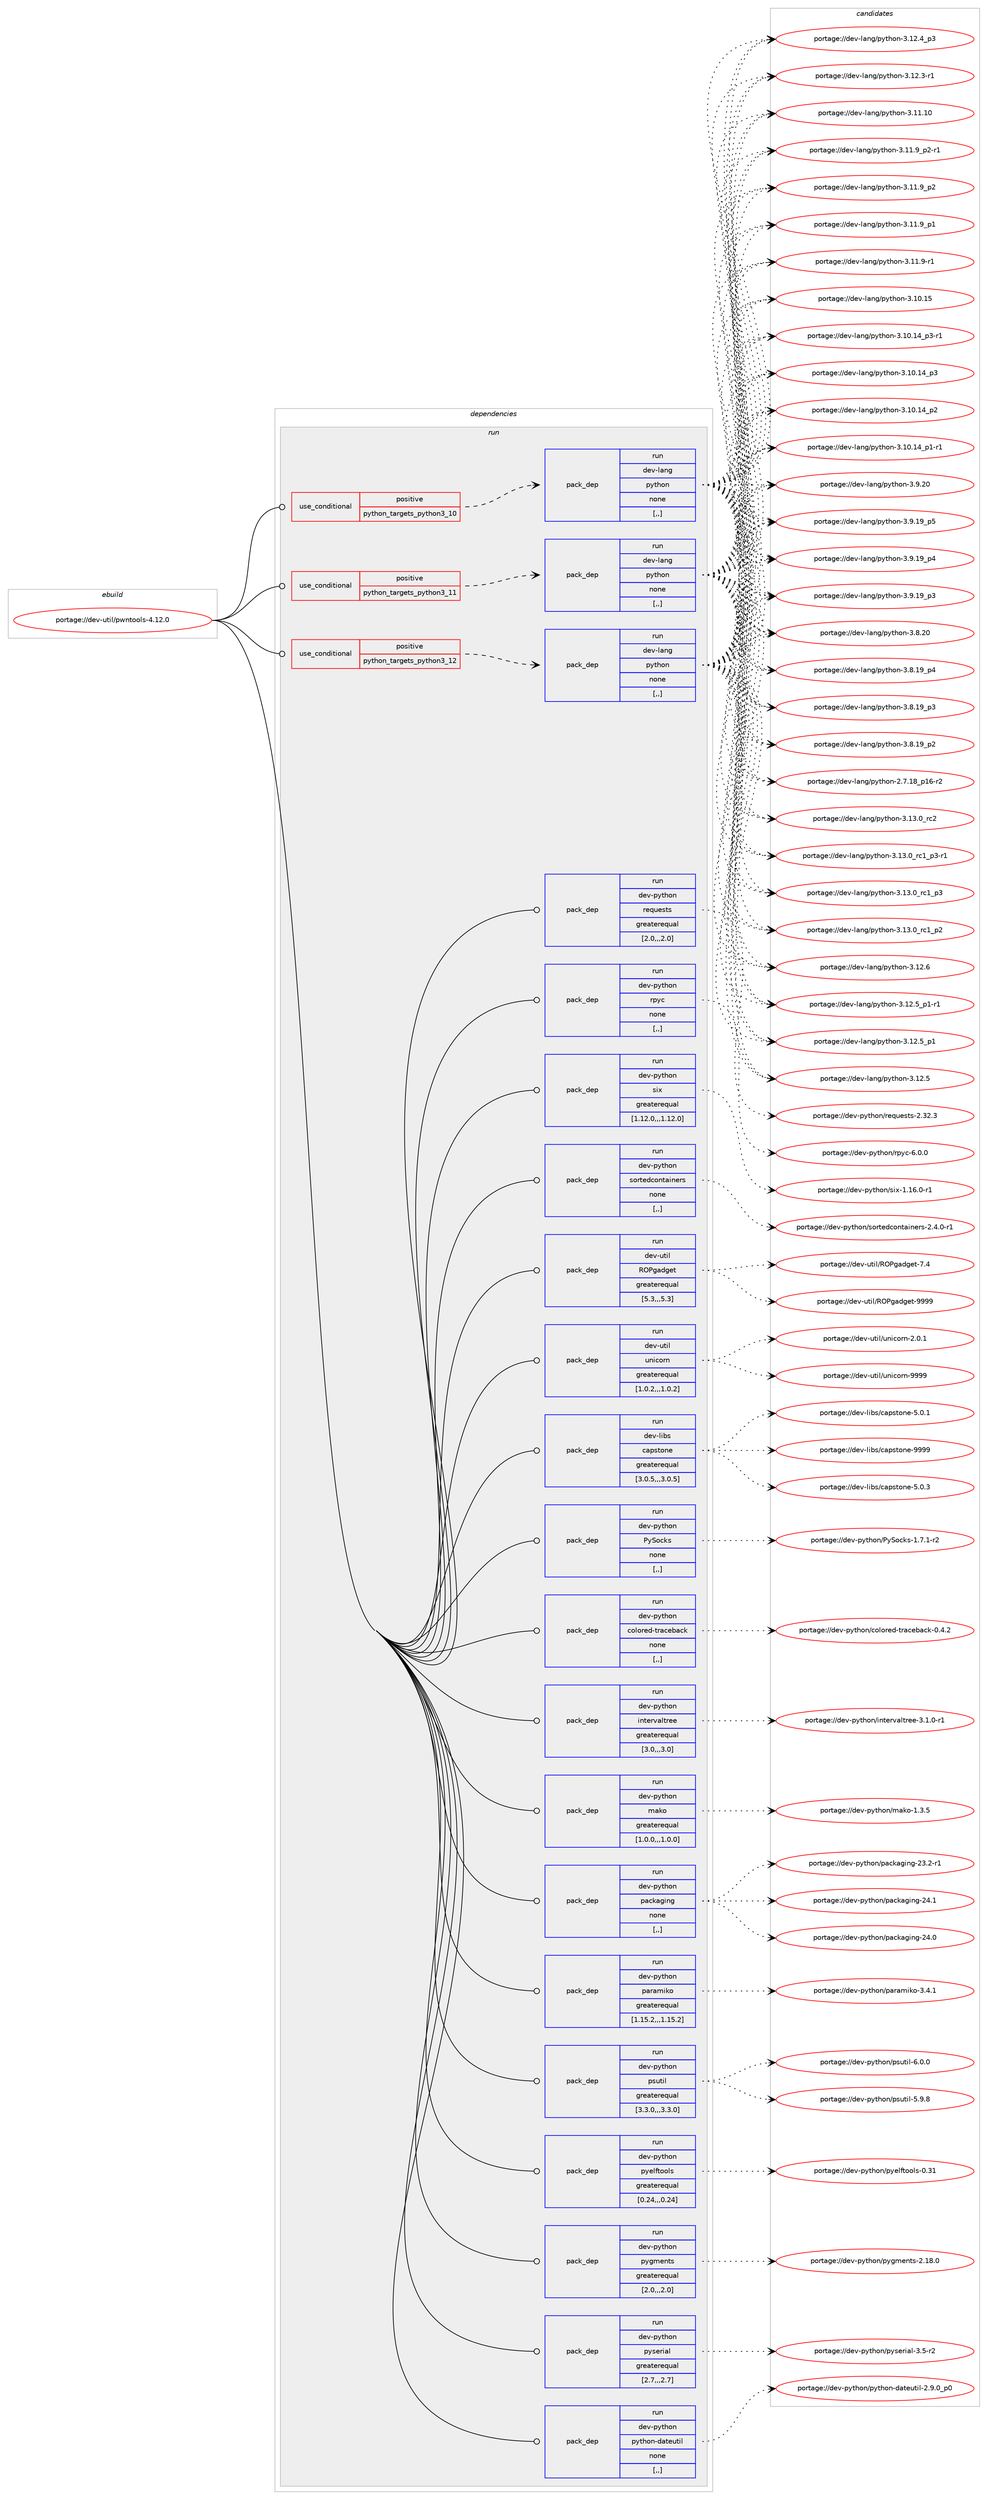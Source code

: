 digraph prolog {

# *************
# Graph options
# *************

newrank=true;
concentrate=true;
compound=true;
graph [rankdir=LR,fontname=Helvetica,fontsize=10,ranksep=1.5];#, ranksep=2.5, nodesep=0.2];
edge  [arrowhead=vee];
node  [fontname=Helvetica,fontsize=10];

# **********
# The ebuild
# **********

subgraph cluster_leftcol {
color=gray;
label=<<i>ebuild</i>>;
id [label="portage://dev-util/pwntools-4.12.0", color=red, width=4, href="../dev-util/pwntools-4.12.0.svg"];
}

# ****************
# The dependencies
# ****************

subgraph cluster_midcol {
color=gray;
label=<<i>dependencies</i>>;
subgraph cluster_compile {
fillcolor="#eeeeee";
style=filled;
label=<<i>compile</i>>;
}
subgraph cluster_compileandrun {
fillcolor="#eeeeee";
style=filled;
label=<<i>compile and run</i>>;
}
subgraph cluster_run {
fillcolor="#eeeeee";
style=filled;
label=<<i>run</i>>;
subgraph cond192968 {
dependency715609 [label=<<TABLE BORDER="0" CELLBORDER="1" CELLSPACING="0" CELLPADDING="4"><TR><TD ROWSPAN="3" CELLPADDING="10">use_conditional</TD></TR><TR><TD>positive</TD></TR><TR><TD>python_targets_python3_10</TD></TR></TABLE>>, shape=none, color=red];
subgraph pack517607 {
dependency715610 [label=<<TABLE BORDER="0" CELLBORDER="1" CELLSPACING="0" CELLPADDING="4" WIDTH="220"><TR><TD ROWSPAN="6" CELLPADDING="30">pack_dep</TD></TR><TR><TD WIDTH="110">run</TD></TR><TR><TD>dev-lang</TD></TR><TR><TD>python</TD></TR><TR><TD>none</TD></TR><TR><TD>[,,]</TD></TR></TABLE>>, shape=none, color=blue];
}
dependency715609:e -> dependency715610:w [weight=20,style="dashed",arrowhead="vee"];
}
id:e -> dependency715609:w [weight=20,style="solid",arrowhead="odot"];
subgraph cond192969 {
dependency715611 [label=<<TABLE BORDER="0" CELLBORDER="1" CELLSPACING="0" CELLPADDING="4"><TR><TD ROWSPAN="3" CELLPADDING="10">use_conditional</TD></TR><TR><TD>positive</TD></TR><TR><TD>python_targets_python3_11</TD></TR></TABLE>>, shape=none, color=red];
subgraph pack517608 {
dependency715612 [label=<<TABLE BORDER="0" CELLBORDER="1" CELLSPACING="0" CELLPADDING="4" WIDTH="220"><TR><TD ROWSPAN="6" CELLPADDING="30">pack_dep</TD></TR><TR><TD WIDTH="110">run</TD></TR><TR><TD>dev-lang</TD></TR><TR><TD>python</TD></TR><TR><TD>none</TD></TR><TR><TD>[,,]</TD></TR></TABLE>>, shape=none, color=blue];
}
dependency715611:e -> dependency715612:w [weight=20,style="dashed",arrowhead="vee"];
}
id:e -> dependency715611:w [weight=20,style="solid",arrowhead="odot"];
subgraph cond192970 {
dependency715613 [label=<<TABLE BORDER="0" CELLBORDER="1" CELLSPACING="0" CELLPADDING="4"><TR><TD ROWSPAN="3" CELLPADDING="10">use_conditional</TD></TR><TR><TD>positive</TD></TR><TR><TD>python_targets_python3_12</TD></TR></TABLE>>, shape=none, color=red];
subgraph pack517609 {
dependency715614 [label=<<TABLE BORDER="0" CELLBORDER="1" CELLSPACING="0" CELLPADDING="4" WIDTH="220"><TR><TD ROWSPAN="6" CELLPADDING="30">pack_dep</TD></TR><TR><TD WIDTH="110">run</TD></TR><TR><TD>dev-lang</TD></TR><TR><TD>python</TD></TR><TR><TD>none</TD></TR><TR><TD>[,,]</TD></TR></TABLE>>, shape=none, color=blue];
}
dependency715613:e -> dependency715614:w [weight=20,style="dashed",arrowhead="vee"];
}
id:e -> dependency715613:w [weight=20,style="solid",arrowhead="odot"];
subgraph pack517610 {
dependency715615 [label=<<TABLE BORDER="0" CELLBORDER="1" CELLSPACING="0" CELLPADDING="4" WIDTH="220"><TR><TD ROWSPAN="6" CELLPADDING="30">pack_dep</TD></TR><TR><TD WIDTH="110">run</TD></TR><TR><TD>dev-libs</TD></TR><TR><TD>capstone</TD></TR><TR><TD>greaterequal</TD></TR><TR><TD>[3.0.5,,,3.0.5]</TD></TR></TABLE>>, shape=none, color=blue];
}
id:e -> dependency715615:w [weight=20,style="solid",arrowhead="odot"];
subgraph pack517611 {
dependency715616 [label=<<TABLE BORDER="0" CELLBORDER="1" CELLSPACING="0" CELLPADDING="4" WIDTH="220"><TR><TD ROWSPAN="6" CELLPADDING="30">pack_dep</TD></TR><TR><TD WIDTH="110">run</TD></TR><TR><TD>dev-python</TD></TR><TR><TD>PySocks</TD></TR><TR><TD>none</TD></TR><TR><TD>[,,]</TD></TR></TABLE>>, shape=none, color=blue];
}
id:e -> dependency715616:w [weight=20,style="solid",arrowhead="odot"];
subgraph pack517612 {
dependency715617 [label=<<TABLE BORDER="0" CELLBORDER="1" CELLSPACING="0" CELLPADDING="4" WIDTH="220"><TR><TD ROWSPAN="6" CELLPADDING="30">pack_dep</TD></TR><TR><TD WIDTH="110">run</TD></TR><TR><TD>dev-python</TD></TR><TR><TD>colored-traceback</TD></TR><TR><TD>none</TD></TR><TR><TD>[,,]</TD></TR></TABLE>>, shape=none, color=blue];
}
id:e -> dependency715617:w [weight=20,style="solid",arrowhead="odot"];
subgraph pack517613 {
dependency715618 [label=<<TABLE BORDER="0" CELLBORDER="1" CELLSPACING="0" CELLPADDING="4" WIDTH="220"><TR><TD ROWSPAN="6" CELLPADDING="30">pack_dep</TD></TR><TR><TD WIDTH="110">run</TD></TR><TR><TD>dev-python</TD></TR><TR><TD>intervaltree</TD></TR><TR><TD>greaterequal</TD></TR><TR><TD>[3.0,,,3.0]</TD></TR></TABLE>>, shape=none, color=blue];
}
id:e -> dependency715618:w [weight=20,style="solid",arrowhead="odot"];
subgraph pack517614 {
dependency715619 [label=<<TABLE BORDER="0" CELLBORDER="1" CELLSPACING="0" CELLPADDING="4" WIDTH="220"><TR><TD ROWSPAN="6" CELLPADDING="30">pack_dep</TD></TR><TR><TD WIDTH="110">run</TD></TR><TR><TD>dev-python</TD></TR><TR><TD>mako</TD></TR><TR><TD>greaterequal</TD></TR><TR><TD>[1.0.0,,,1.0.0]</TD></TR></TABLE>>, shape=none, color=blue];
}
id:e -> dependency715619:w [weight=20,style="solid",arrowhead="odot"];
subgraph pack517615 {
dependency715620 [label=<<TABLE BORDER="0" CELLBORDER="1" CELLSPACING="0" CELLPADDING="4" WIDTH="220"><TR><TD ROWSPAN="6" CELLPADDING="30">pack_dep</TD></TR><TR><TD WIDTH="110">run</TD></TR><TR><TD>dev-python</TD></TR><TR><TD>packaging</TD></TR><TR><TD>none</TD></TR><TR><TD>[,,]</TD></TR></TABLE>>, shape=none, color=blue];
}
id:e -> dependency715620:w [weight=20,style="solid",arrowhead="odot"];
subgraph pack517616 {
dependency715621 [label=<<TABLE BORDER="0" CELLBORDER="1" CELLSPACING="0" CELLPADDING="4" WIDTH="220"><TR><TD ROWSPAN="6" CELLPADDING="30">pack_dep</TD></TR><TR><TD WIDTH="110">run</TD></TR><TR><TD>dev-python</TD></TR><TR><TD>paramiko</TD></TR><TR><TD>greaterequal</TD></TR><TR><TD>[1.15.2,,,1.15.2]</TD></TR></TABLE>>, shape=none, color=blue];
}
id:e -> dependency715621:w [weight=20,style="solid",arrowhead="odot"];
subgraph pack517617 {
dependency715622 [label=<<TABLE BORDER="0" CELLBORDER="1" CELLSPACING="0" CELLPADDING="4" WIDTH="220"><TR><TD ROWSPAN="6" CELLPADDING="30">pack_dep</TD></TR><TR><TD WIDTH="110">run</TD></TR><TR><TD>dev-python</TD></TR><TR><TD>psutil</TD></TR><TR><TD>greaterequal</TD></TR><TR><TD>[3.3.0,,,3.3.0]</TD></TR></TABLE>>, shape=none, color=blue];
}
id:e -> dependency715622:w [weight=20,style="solid",arrowhead="odot"];
subgraph pack517618 {
dependency715623 [label=<<TABLE BORDER="0" CELLBORDER="1" CELLSPACING="0" CELLPADDING="4" WIDTH="220"><TR><TD ROWSPAN="6" CELLPADDING="30">pack_dep</TD></TR><TR><TD WIDTH="110">run</TD></TR><TR><TD>dev-python</TD></TR><TR><TD>pyelftools</TD></TR><TR><TD>greaterequal</TD></TR><TR><TD>[0.24,,,0.24]</TD></TR></TABLE>>, shape=none, color=blue];
}
id:e -> dependency715623:w [weight=20,style="solid",arrowhead="odot"];
subgraph pack517619 {
dependency715624 [label=<<TABLE BORDER="0" CELLBORDER="1" CELLSPACING="0" CELLPADDING="4" WIDTH="220"><TR><TD ROWSPAN="6" CELLPADDING="30">pack_dep</TD></TR><TR><TD WIDTH="110">run</TD></TR><TR><TD>dev-python</TD></TR><TR><TD>pygments</TD></TR><TR><TD>greaterequal</TD></TR><TR><TD>[2.0,,,2.0]</TD></TR></TABLE>>, shape=none, color=blue];
}
id:e -> dependency715624:w [weight=20,style="solid",arrowhead="odot"];
subgraph pack517620 {
dependency715625 [label=<<TABLE BORDER="0" CELLBORDER="1" CELLSPACING="0" CELLPADDING="4" WIDTH="220"><TR><TD ROWSPAN="6" CELLPADDING="30">pack_dep</TD></TR><TR><TD WIDTH="110">run</TD></TR><TR><TD>dev-python</TD></TR><TR><TD>pyserial</TD></TR><TR><TD>greaterequal</TD></TR><TR><TD>[2.7,,,2.7]</TD></TR></TABLE>>, shape=none, color=blue];
}
id:e -> dependency715625:w [weight=20,style="solid",arrowhead="odot"];
subgraph pack517621 {
dependency715626 [label=<<TABLE BORDER="0" CELLBORDER="1" CELLSPACING="0" CELLPADDING="4" WIDTH="220"><TR><TD ROWSPAN="6" CELLPADDING="30">pack_dep</TD></TR><TR><TD WIDTH="110">run</TD></TR><TR><TD>dev-python</TD></TR><TR><TD>python-dateutil</TD></TR><TR><TD>none</TD></TR><TR><TD>[,,]</TD></TR></TABLE>>, shape=none, color=blue];
}
id:e -> dependency715626:w [weight=20,style="solid",arrowhead="odot"];
subgraph pack517622 {
dependency715627 [label=<<TABLE BORDER="0" CELLBORDER="1" CELLSPACING="0" CELLPADDING="4" WIDTH="220"><TR><TD ROWSPAN="6" CELLPADDING="30">pack_dep</TD></TR><TR><TD WIDTH="110">run</TD></TR><TR><TD>dev-python</TD></TR><TR><TD>requests</TD></TR><TR><TD>greaterequal</TD></TR><TR><TD>[2.0,,,2.0]</TD></TR></TABLE>>, shape=none, color=blue];
}
id:e -> dependency715627:w [weight=20,style="solid",arrowhead="odot"];
subgraph pack517623 {
dependency715628 [label=<<TABLE BORDER="0" CELLBORDER="1" CELLSPACING="0" CELLPADDING="4" WIDTH="220"><TR><TD ROWSPAN="6" CELLPADDING="30">pack_dep</TD></TR><TR><TD WIDTH="110">run</TD></TR><TR><TD>dev-python</TD></TR><TR><TD>rpyc</TD></TR><TR><TD>none</TD></TR><TR><TD>[,,]</TD></TR></TABLE>>, shape=none, color=blue];
}
id:e -> dependency715628:w [weight=20,style="solid",arrowhead="odot"];
subgraph pack517624 {
dependency715629 [label=<<TABLE BORDER="0" CELLBORDER="1" CELLSPACING="0" CELLPADDING="4" WIDTH="220"><TR><TD ROWSPAN="6" CELLPADDING="30">pack_dep</TD></TR><TR><TD WIDTH="110">run</TD></TR><TR><TD>dev-python</TD></TR><TR><TD>six</TD></TR><TR><TD>greaterequal</TD></TR><TR><TD>[1.12.0,,,1.12.0]</TD></TR></TABLE>>, shape=none, color=blue];
}
id:e -> dependency715629:w [weight=20,style="solid",arrowhead="odot"];
subgraph pack517625 {
dependency715630 [label=<<TABLE BORDER="0" CELLBORDER="1" CELLSPACING="0" CELLPADDING="4" WIDTH="220"><TR><TD ROWSPAN="6" CELLPADDING="30">pack_dep</TD></TR><TR><TD WIDTH="110">run</TD></TR><TR><TD>dev-python</TD></TR><TR><TD>sortedcontainers</TD></TR><TR><TD>none</TD></TR><TR><TD>[,,]</TD></TR></TABLE>>, shape=none, color=blue];
}
id:e -> dependency715630:w [weight=20,style="solid",arrowhead="odot"];
subgraph pack517626 {
dependency715631 [label=<<TABLE BORDER="0" CELLBORDER="1" CELLSPACING="0" CELLPADDING="4" WIDTH="220"><TR><TD ROWSPAN="6" CELLPADDING="30">pack_dep</TD></TR><TR><TD WIDTH="110">run</TD></TR><TR><TD>dev-util</TD></TR><TR><TD>ROPgadget</TD></TR><TR><TD>greaterequal</TD></TR><TR><TD>[5.3,,,5.3]</TD></TR></TABLE>>, shape=none, color=blue];
}
id:e -> dependency715631:w [weight=20,style="solid",arrowhead="odot"];
subgraph pack517627 {
dependency715632 [label=<<TABLE BORDER="0" CELLBORDER="1" CELLSPACING="0" CELLPADDING="4" WIDTH="220"><TR><TD ROWSPAN="6" CELLPADDING="30">pack_dep</TD></TR><TR><TD WIDTH="110">run</TD></TR><TR><TD>dev-util</TD></TR><TR><TD>unicorn</TD></TR><TR><TD>greaterequal</TD></TR><TR><TD>[1.0.2,,,1.0.2]</TD></TR></TABLE>>, shape=none, color=blue];
}
id:e -> dependency715632:w [weight=20,style="solid",arrowhead="odot"];
}
}

# **************
# The candidates
# **************

subgraph cluster_choices {
rank=same;
color=gray;
label=<<i>candidates</i>>;

subgraph choice517607 {
color=black;
nodesep=1;
choice10010111845108971101034711212111610411111045514649514648951149950 [label="portage://dev-lang/python-3.13.0_rc2", color=red, width=4,href="../dev-lang/python-3.13.0_rc2.svg"];
choice1001011184510897110103471121211161041111104551464951464895114994995112514511449 [label="portage://dev-lang/python-3.13.0_rc1_p3-r1", color=red, width=4,href="../dev-lang/python-3.13.0_rc1_p3-r1.svg"];
choice100101118451089711010347112121116104111110455146495146489511499499511251 [label="portage://dev-lang/python-3.13.0_rc1_p3", color=red, width=4,href="../dev-lang/python-3.13.0_rc1_p3.svg"];
choice100101118451089711010347112121116104111110455146495146489511499499511250 [label="portage://dev-lang/python-3.13.0_rc1_p2", color=red, width=4,href="../dev-lang/python-3.13.0_rc1_p2.svg"];
choice10010111845108971101034711212111610411111045514649504654 [label="portage://dev-lang/python-3.12.6", color=red, width=4,href="../dev-lang/python-3.12.6.svg"];
choice1001011184510897110103471121211161041111104551464950465395112494511449 [label="portage://dev-lang/python-3.12.5_p1-r1", color=red, width=4,href="../dev-lang/python-3.12.5_p1-r1.svg"];
choice100101118451089711010347112121116104111110455146495046539511249 [label="portage://dev-lang/python-3.12.5_p1", color=red, width=4,href="../dev-lang/python-3.12.5_p1.svg"];
choice10010111845108971101034711212111610411111045514649504653 [label="portage://dev-lang/python-3.12.5", color=red, width=4,href="../dev-lang/python-3.12.5.svg"];
choice100101118451089711010347112121116104111110455146495046529511251 [label="portage://dev-lang/python-3.12.4_p3", color=red, width=4,href="../dev-lang/python-3.12.4_p3.svg"];
choice100101118451089711010347112121116104111110455146495046514511449 [label="portage://dev-lang/python-3.12.3-r1", color=red, width=4,href="../dev-lang/python-3.12.3-r1.svg"];
choice1001011184510897110103471121211161041111104551464949464948 [label="portage://dev-lang/python-3.11.10", color=red, width=4,href="../dev-lang/python-3.11.10.svg"];
choice1001011184510897110103471121211161041111104551464949465795112504511449 [label="portage://dev-lang/python-3.11.9_p2-r1", color=red, width=4,href="../dev-lang/python-3.11.9_p2-r1.svg"];
choice100101118451089711010347112121116104111110455146494946579511250 [label="portage://dev-lang/python-3.11.9_p2", color=red, width=4,href="../dev-lang/python-3.11.9_p2.svg"];
choice100101118451089711010347112121116104111110455146494946579511249 [label="portage://dev-lang/python-3.11.9_p1", color=red, width=4,href="../dev-lang/python-3.11.9_p1.svg"];
choice100101118451089711010347112121116104111110455146494946574511449 [label="portage://dev-lang/python-3.11.9-r1", color=red, width=4,href="../dev-lang/python-3.11.9-r1.svg"];
choice1001011184510897110103471121211161041111104551464948464953 [label="portage://dev-lang/python-3.10.15", color=red, width=4,href="../dev-lang/python-3.10.15.svg"];
choice100101118451089711010347112121116104111110455146494846495295112514511449 [label="portage://dev-lang/python-3.10.14_p3-r1", color=red, width=4,href="../dev-lang/python-3.10.14_p3-r1.svg"];
choice10010111845108971101034711212111610411111045514649484649529511251 [label="portage://dev-lang/python-3.10.14_p3", color=red, width=4,href="../dev-lang/python-3.10.14_p3.svg"];
choice10010111845108971101034711212111610411111045514649484649529511250 [label="portage://dev-lang/python-3.10.14_p2", color=red, width=4,href="../dev-lang/python-3.10.14_p2.svg"];
choice100101118451089711010347112121116104111110455146494846495295112494511449 [label="portage://dev-lang/python-3.10.14_p1-r1", color=red, width=4,href="../dev-lang/python-3.10.14_p1-r1.svg"];
choice10010111845108971101034711212111610411111045514657465048 [label="portage://dev-lang/python-3.9.20", color=red, width=4,href="../dev-lang/python-3.9.20.svg"];
choice100101118451089711010347112121116104111110455146574649579511253 [label="portage://dev-lang/python-3.9.19_p5", color=red, width=4,href="../dev-lang/python-3.9.19_p5.svg"];
choice100101118451089711010347112121116104111110455146574649579511252 [label="portage://dev-lang/python-3.9.19_p4", color=red, width=4,href="../dev-lang/python-3.9.19_p4.svg"];
choice100101118451089711010347112121116104111110455146574649579511251 [label="portage://dev-lang/python-3.9.19_p3", color=red, width=4,href="../dev-lang/python-3.9.19_p3.svg"];
choice10010111845108971101034711212111610411111045514656465048 [label="portage://dev-lang/python-3.8.20", color=red, width=4,href="../dev-lang/python-3.8.20.svg"];
choice100101118451089711010347112121116104111110455146564649579511252 [label="portage://dev-lang/python-3.8.19_p4", color=red, width=4,href="../dev-lang/python-3.8.19_p4.svg"];
choice100101118451089711010347112121116104111110455146564649579511251 [label="portage://dev-lang/python-3.8.19_p3", color=red, width=4,href="../dev-lang/python-3.8.19_p3.svg"];
choice100101118451089711010347112121116104111110455146564649579511250 [label="portage://dev-lang/python-3.8.19_p2", color=red, width=4,href="../dev-lang/python-3.8.19_p2.svg"];
choice100101118451089711010347112121116104111110455046554649569511249544511450 [label="portage://dev-lang/python-2.7.18_p16-r2", color=red, width=4,href="../dev-lang/python-2.7.18_p16-r2.svg"];
dependency715610:e -> choice10010111845108971101034711212111610411111045514649514648951149950:w [style=dotted,weight="100"];
dependency715610:e -> choice1001011184510897110103471121211161041111104551464951464895114994995112514511449:w [style=dotted,weight="100"];
dependency715610:e -> choice100101118451089711010347112121116104111110455146495146489511499499511251:w [style=dotted,weight="100"];
dependency715610:e -> choice100101118451089711010347112121116104111110455146495146489511499499511250:w [style=dotted,weight="100"];
dependency715610:e -> choice10010111845108971101034711212111610411111045514649504654:w [style=dotted,weight="100"];
dependency715610:e -> choice1001011184510897110103471121211161041111104551464950465395112494511449:w [style=dotted,weight="100"];
dependency715610:e -> choice100101118451089711010347112121116104111110455146495046539511249:w [style=dotted,weight="100"];
dependency715610:e -> choice10010111845108971101034711212111610411111045514649504653:w [style=dotted,weight="100"];
dependency715610:e -> choice100101118451089711010347112121116104111110455146495046529511251:w [style=dotted,weight="100"];
dependency715610:e -> choice100101118451089711010347112121116104111110455146495046514511449:w [style=dotted,weight="100"];
dependency715610:e -> choice1001011184510897110103471121211161041111104551464949464948:w [style=dotted,weight="100"];
dependency715610:e -> choice1001011184510897110103471121211161041111104551464949465795112504511449:w [style=dotted,weight="100"];
dependency715610:e -> choice100101118451089711010347112121116104111110455146494946579511250:w [style=dotted,weight="100"];
dependency715610:e -> choice100101118451089711010347112121116104111110455146494946579511249:w [style=dotted,weight="100"];
dependency715610:e -> choice100101118451089711010347112121116104111110455146494946574511449:w [style=dotted,weight="100"];
dependency715610:e -> choice1001011184510897110103471121211161041111104551464948464953:w [style=dotted,weight="100"];
dependency715610:e -> choice100101118451089711010347112121116104111110455146494846495295112514511449:w [style=dotted,weight="100"];
dependency715610:e -> choice10010111845108971101034711212111610411111045514649484649529511251:w [style=dotted,weight="100"];
dependency715610:e -> choice10010111845108971101034711212111610411111045514649484649529511250:w [style=dotted,weight="100"];
dependency715610:e -> choice100101118451089711010347112121116104111110455146494846495295112494511449:w [style=dotted,weight="100"];
dependency715610:e -> choice10010111845108971101034711212111610411111045514657465048:w [style=dotted,weight="100"];
dependency715610:e -> choice100101118451089711010347112121116104111110455146574649579511253:w [style=dotted,weight="100"];
dependency715610:e -> choice100101118451089711010347112121116104111110455146574649579511252:w [style=dotted,weight="100"];
dependency715610:e -> choice100101118451089711010347112121116104111110455146574649579511251:w [style=dotted,weight="100"];
dependency715610:e -> choice10010111845108971101034711212111610411111045514656465048:w [style=dotted,weight="100"];
dependency715610:e -> choice100101118451089711010347112121116104111110455146564649579511252:w [style=dotted,weight="100"];
dependency715610:e -> choice100101118451089711010347112121116104111110455146564649579511251:w [style=dotted,weight="100"];
dependency715610:e -> choice100101118451089711010347112121116104111110455146564649579511250:w [style=dotted,weight="100"];
dependency715610:e -> choice100101118451089711010347112121116104111110455046554649569511249544511450:w [style=dotted,weight="100"];
}
subgraph choice517608 {
color=black;
nodesep=1;
choice10010111845108971101034711212111610411111045514649514648951149950 [label="portage://dev-lang/python-3.13.0_rc2", color=red, width=4,href="../dev-lang/python-3.13.0_rc2.svg"];
choice1001011184510897110103471121211161041111104551464951464895114994995112514511449 [label="portage://dev-lang/python-3.13.0_rc1_p3-r1", color=red, width=4,href="../dev-lang/python-3.13.0_rc1_p3-r1.svg"];
choice100101118451089711010347112121116104111110455146495146489511499499511251 [label="portage://dev-lang/python-3.13.0_rc1_p3", color=red, width=4,href="../dev-lang/python-3.13.0_rc1_p3.svg"];
choice100101118451089711010347112121116104111110455146495146489511499499511250 [label="portage://dev-lang/python-3.13.0_rc1_p2", color=red, width=4,href="../dev-lang/python-3.13.0_rc1_p2.svg"];
choice10010111845108971101034711212111610411111045514649504654 [label="portage://dev-lang/python-3.12.6", color=red, width=4,href="../dev-lang/python-3.12.6.svg"];
choice1001011184510897110103471121211161041111104551464950465395112494511449 [label="portage://dev-lang/python-3.12.5_p1-r1", color=red, width=4,href="../dev-lang/python-3.12.5_p1-r1.svg"];
choice100101118451089711010347112121116104111110455146495046539511249 [label="portage://dev-lang/python-3.12.5_p1", color=red, width=4,href="../dev-lang/python-3.12.5_p1.svg"];
choice10010111845108971101034711212111610411111045514649504653 [label="portage://dev-lang/python-3.12.5", color=red, width=4,href="../dev-lang/python-3.12.5.svg"];
choice100101118451089711010347112121116104111110455146495046529511251 [label="portage://dev-lang/python-3.12.4_p3", color=red, width=4,href="../dev-lang/python-3.12.4_p3.svg"];
choice100101118451089711010347112121116104111110455146495046514511449 [label="portage://dev-lang/python-3.12.3-r1", color=red, width=4,href="../dev-lang/python-3.12.3-r1.svg"];
choice1001011184510897110103471121211161041111104551464949464948 [label="portage://dev-lang/python-3.11.10", color=red, width=4,href="../dev-lang/python-3.11.10.svg"];
choice1001011184510897110103471121211161041111104551464949465795112504511449 [label="portage://dev-lang/python-3.11.9_p2-r1", color=red, width=4,href="../dev-lang/python-3.11.9_p2-r1.svg"];
choice100101118451089711010347112121116104111110455146494946579511250 [label="portage://dev-lang/python-3.11.9_p2", color=red, width=4,href="../dev-lang/python-3.11.9_p2.svg"];
choice100101118451089711010347112121116104111110455146494946579511249 [label="portage://dev-lang/python-3.11.9_p1", color=red, width=4,href="../dev-lang/python-3.11.9_p1.svg"];
choice100101118451089711010347112121116104111110455146494946574511449 [label="portage://dev-lang/python-3.11.9-r1", color=red, width=4,href="../dev-lang/python-3.11.9-r1.svg"];
choice1001011184510897110103471121211161041111104551464948464953 [label="portage://dev-lang/python-3.10.15", color=red, width=4,href="../dev-lang/python-3.10.15.svg"];
choice100101118451089711010347112121116104111110455146494846495295112514511449 [label="portage://dev-lang/python-3.10.14_p3-r1", color=red, width=4,href="../dev-lang/python-3.10.14_p3-r1.svg"];
choice10010111845108971101034711212111610411111045514649484649529511251 [label="portage://dev-lang/python-3.10.14_p3", color=red, width=4,href="../dev-lang/python-3.10.14_p3.svg"];
choice10010111845108971101034711212111610411111045514649484649529511250 [label="portage://dev-lang/python-3.10.14_p2", color=red, width=4,href="../dev-lang/python-3.10.14_p2.svg"];
choice100101118451089711010347112121116104111110455146494846495295112494511449 [label="portage://dev-lang/python-3.10.14_p1-r1", color=red, width=4,href="../dev-lang/python-3.10.14_p1-r1.svg"];
choice10010111845108971101034711212111610411111045514657465048 [label="portage://dev-lang/python-3.9.20", color=red, width=4,href="../dev-lang/python-3.9.20.svg"];
choice100101118451089711010347112121116104111110455146574649579511253 [label="portage://dev-lang/python-3.9.19_p5", color=red, width=4,href="../dev-lang/python-3.9.19_p5.svg"];
choice100101118451089711010347112121116104111110455146574649579511252 [label="portage://dev-lang/python-3.9.19_p4", color=red, width=4,href="../dev-lang/python-3.9.19_p4.svg"];
choice100101118451089711010347112121116104111110455146574649579511251 [label="portage://dev-lang/python-3.9.19_p3", color=red, width=4,href="../dev-lang/python-3.9.19_p3.svg"];
choice10010111845108971101034711212111610411111045514656465048 [label="portage://dev-lang/python-3.8.20", color=red, width=4,href="../dev-lang/python-3.8.20.svg"];
choice100101118451089711010347112121116104111110455146564649579511252 [label="portage://dev-lang/python-3.8.19_p4", color=red, width=4,href="../dev-lang/python-3.8.19_p4.svg"];
choice100101118451089711010347112121116104111110455146564649579511251 [label="portage://dev-lang/python-3.8.19_p3", color=red, width=4,href="../dev-lang/python-3.8.19_p3.svg"];
choice100101118451089711010347112121116104111110455146564649579511250 [label="portage://dev-lang/python-3.8.19_p2", color=red, width=4,href="../dev-lang/python-3.8.19_p2.svg"];
choice100101118451089711010347112121116104111110455046554649569511249544511450 [label="portage://dev-lang/python-2.7.18_p16-r2", color=red, width=4,href="../dev-lang/python-2.7.18_p16-r2.svg"];
dependency715612:e -> choice10010111845108971101034711212111610411111045514649514648951149950:w [style=dotted,weight="100"];
dependency715612:e -> choice1001011184510897110103471121211161041111104551464951464895114994995112514511449:w [style=dotted,weight="100"];
dependency715612:e -> choice100101118451089711010347112121116104111110455146495146489511499499511251:w [style=dotted,weight="100"];
dependency715612:e -> choice100101118451089711010347112121116104111110455146495146489511499499511250:w [style=dotted,weight="100"];
dependency715612:e -> choice10010111845108971101034711212111610411111045514649504654:w [style=dotted,weight="100"];
dependency715612:e -> choice1001011184510897110103471121211161041111104551464950465395112494511449:w [style=dotted,weight="100"];
dependency715612:e -> choice100101118451089711010347112121116104111110455146495046539511249:w [style=dotted,weight="100"];
dependency715612:e -> choice10010111845108971101034711212111610411111045514649504653:w [style=dotted,weight="100"];
dependency715612:e -> choice100101118451089711010347112121116104111110455146495046529511251:w [style=dotted,weight="100"];
dependency715612:e -> choice100101118451089711010347112121116104111110455146495046514511449:w [style=dotted,weight="100"];
dependency715612:e -> choice1001011184510897110103471121211161041111104551464949464948:w [style=dotted,weight="100"];
dependency715612:e -> choice1001011184510897110103471121211161041111104551464949465795112504511449:w [style=dotted,weight="100"];
dependency715612:e -> choice100101118451089711010347112121116104111110455146494946579511250:w [style=dotted,weight="100"];
dependency715612:e -> choice100101118451089711010347112121116104111110455146494946579511249:w [style=dotted,weight="100"];
dependency715612:e -> choice100101118451089711010347112121116104111110455146494946574511449:w [style=dotted,weight="100"];
dependency715612:e -> choice1001011184510897110103471121211161041111104551464948464953:w [style=dotted,weight="100"];
dependency715612:e -> choice100101118451089711010347112121116104111110455146494846495295112514511449:w [style=dotted,weight="100"];
dependency715612:e -> choice10010111845108971101034711212111610411111045514649484649529511251:w [style=dotted,weight="100"];
dependency715612:e -> choice10010111845108971101034711212111610411111045514649484649529511250:w [style=dotted,weight="100"];
dependency715612:e -> choice100101118451089711010347112121116104111110455146494846495295112494511449:w [style=dotted,weight="100"];
dependency715612:e -> choice10010111845108971101034711212111610411111045514657465048:w [style=dotted,weight="100"];
dependency715612:e -> choice100101118451089711010347112121116104111110455146574649579511253:w [style=dotted,weight="100"];
dependency715612:e -> choice100101118451089711010347112121116104111110455146574649579511252:w [style=dotted,weight="100"];
dependency715612:e -> choice100101118451089711010347112121116104111110455146574649579511251:w [style=dotted,weight="100"];
dependency715612:e -> choice10010111845108971101034711212111610411111045514656465048:w [style=dotted,weight="100"];
dependency715612:e -> choice100101118451089711010347112121116104111110455146564649579511252:w [style=dotted,weight="100"];
dependency715612:e -> choice100101118451089711010347112121116104111110455146564649579511251:w [style=dotted,weight="100"];
dependency715612:e -> choice100101118451089711010347112121116104111110455146564649579511250:w [style=dotted,weight="100"];
dependency715612:e -> choice100101118451089711010347112121116104111110455046554649569511249544511450:w [style=dotted,weight="100"];
}
subgraph choice517609 {
color=black;
nodesep=1;
choice10010111845108971101034711212111610411111045514649514648951149950 [label="portage://dev-lang/python-3.13.0_rc2", color=red, width=4,href="../dev-lang/python-3.13.0_rc2.svg"];
choice1001011184510897110103471121211161041111104551464951464895114994995112514511449 [label="portage://dev-lang/python-3.13.0_rc1_p3-r1", color=red, width=4,href="../dev-lang/python-3.13.0_rc1_p3-r1.svg"];
choice100101118451089711010347112121116104111110455146495146489511499499511251 [label="portage://dev-lang/python-3.13.0_rc1_p3", color=red, width=4,href="../dev-lang/python-3.13.0_rc1_p3.svg"];
choice100101118451089711010347112121116104111110455146495146489511499499511250 [label="portage://dev-lang/python-3.13.0_rc1_p2", color=red, width=4,href="../dev-lang/python-3.13.0_rc1_p2.svg"];
choice10010111845108971101034711212111610411111045514649504654 [label="portage://dev-lang/python-3.12.6", color=red, width=4,href="../dev-lang/python-3.12.6.svg"];
choice1001011184510897110103471121211161041111104551464950465395112494511449 [label="portage://dev-lang/python-3.12.5_p1-r1", color=red, width=4,href="../dev-lang/python-3.12.5_p1-r1.svg"];
choice100101118451089711010347112121116104111110455146495046539511249 [label="portage://dev-lang/python-3.12.5_p1", color=red, width=4,href="../dev-lang/python-3.12.5_p1.svg"];
choice10010111845108971101034711212111610411111045514649504653 [label="portage://dev-lang/python-3.12.5", color=red, width=4,href="../dev-lang/python-3.12.5.svg"];
choice100101118451089711010347112121116104111110455146495046529511251 [label="portage://dev-lang/python-3.12.4_p3", color=red, width=4,href="../dev-lang/python-3.12.4_p3.svg"];
choice100101118451089711010347112121116104111110455146495046514511449 [label="portage://dev-lang/python-3.12.3-r1", color=red, width=4,href="../dev-lang/python-3.12.3-r1.svg"];
choice1001011184510897110103471121211161041111104551464949464948 [label="portage://dev-lang/python-3.11.10", color=red, width=4,href="../dev-lang/python-3.11.10.svg"];
choice1001011184510897110103471121211161041111104551464949465795112504511449 [label="portage://dev-lang/python-3.11.9_p2-r1", color=red, width=4,href="../dev-lang/python-3.11.9_p2-r1.svg"];
choice100101118451089711010347112121116104111110455146494946579511250 [label="portage://dev-lang/python-3.11.9_p2", color=red, width=4,href="../dev-lang/python-3.11.9_p2.svg"];
choice100101118451089711010347112121116104111110455146494946579511249 [label="portage://dev-lang/python-3.11.9_p1", color=red, width=4,href="../dev-lang/python-3.11.9_p1.svg"];
choice100101118451089711010347112121116104111110455146494946574511449 [label="portage://dev-lang/python-3.11.9-r1", color=red, width=4,href="../dev-lang/python-3.11.9-r1.svg"];
choice1001011184510897110103471121211161041111104551464948464953 [label="portage://dev-lang/python-3.10.15", color=red, width=4,href="../dev-lang/python-3.10.15.svg"];
choice100101118451089711010347112121116104111110455146494846495295112514511449 [label="portage://dev-lang/python-3.10.14_p3-r1", color=red, width=4,href="../dev-lang/python-3.10.14_p3-r1.svg"];
choice10010111845108971101034711212111610411111045514649484649529511251 [label="portage://dev-lang/python-3.10.14_p3", color=red, width=4,href="../dev-lang/python-3.10.14_p3.svg"];
choice10010111845108971101034711212111610411111045514649484649529511250 [label="portage://dev-lang/python-3.10.14_p2", color=red, width=4,href="../dev-lang/python-3.10.14_p2.svg"];
choice100101118451089711010347112121116104111110455146494846495295112494511449 [label="portage://dev-lang/python-3.10.14_p1-r1", color=red, width=4,href="../dev-lang/python-3.10.14_p1-r1.svg"];
choice10010111845108971101034711212111610411111045514657465048 [label="portage://dev-lang/python-3.9.20", color=red, width=4,href="../dev-lang/python-3.9.20.svg"];
choice100101118451089711010347112121116104111110455146574649579511253 [label="portage://dev-lang/python-3.9.19_p5", color=red, width=4,href="../dev-lang/python-3.9.19_p5.svg"];
choice100101118451089711010347112121116104111110455146574649579511252 [label="portage://dev-lang/python-3.9.19_p4", color=red, width=4,href="../dev-lang/python-3.9.19_p4.svg"];
choice100101118451089711010347112121116104111110455146574649579511251 [label="portage://dev-lang/python-3.9.19_p3", color=red, width=4,href="../dev-lang/python-3.9.19_p3.svg"];
choice10010111845108971101034711212111610411111045514656465048 [label="portage://dev-lang/python-3.8.20", color=red, width=4,href="../dev-lang/python-3.8.20.svg"];
choice100101118451089711010347112121116104111110455146564649579511252 [label="portage://dev-lang/python-3.8.19_p4", color=red, width=4,href="../dev-lang/python-3.8.19_p4.svg"];
choice100101118451089711010347112121116104111110455146564649579511251 [label="portage://dev-lang/python-3.8.19_p3", color=red, width=4,href="../dev-lang/python-3.8.19_p3.svg"];
choice100101118451089711010347112121116104111110455146564649579511250 [label="portage://dev-lang/python-3.8.19_p2", color=red, width=4,href="../dev-lang/python-3.8.19_p2.svg"];
choice100101118451089711010347112121116104111110455046554649569511249544511450 [label="portage://dev-lang/python-2.7.18_p16-r2", color=red, width=4,href="../dev-lang/python-2.7.18_p16-r2.svg"];
dependency715614:e -> choice10010111845108971101034711212111610411111045514649514648951149950:w [style=dotted,weight="100"];
dependency715614:e -> choice1001011184510897110103471121211161041111104551464951464895114994995112514511449:w [style=dotted,weight="100"];
dependency715614:e -> choice100101118451089711010347112121116104111110455146495146489511499499511251:w [style=dotted,weight="100"];
dependency715614:e -> choice100101118451089711010347112121116104111110455146495146489511499499511250:w [style=dotted,weight="100"];
dependency715614:e -> choice10010111845108971101034711212111610411111045514649504654:w [style=dotted,weight="100"];
dependency715614:e -> choice1001011184510897110103471121211161041111104551464950465395112494511449:w [style=dotted,weight="100"];
dependency715614:e -> choice100101118451089711010347112121116104111110455146495046539511249:w [style=dotted,weight="100"];
dependency715614:e -> choice10010111845108971101034711212111610411111045514649504653:w [style=dotted,weight="100"];
dependency715614:e -> choice100101118451089711010347112121116104111110455146495046529511251:w [style=dotted,weight="100"];
dependency715614:e -> choice100101118451089711010347112121116104111110455146495046514511449:w [style=dotted,weight="100"];
dependency715614:e -> choice1001011184510897110103471121211161041111104551464949464948:w [style=dotted,weight="100"];
dependency715614:e -> choice1001011184510897110103471121211161041111104551464949465795112504511449:w [style=dotted,weight="100"];
dependency715614:e -> choice100101118451089711010347112121116104111110455146494946579511250:w [style=dotted,weight="100"];
dependency715614:e -> choice100101118451089711010347112121116104111110455146494946579511249:w [style=dotted,weight="100"];
dependency715614:e -> choice100101118451089711010347112121116104111110455146494946574511449:w [style=dotted,weight="100"];
dependency715614:e -> choice1001011184510897110103471121211161041111104551464948464953:w [style=dotted,weight="100"];
dependency715614:e -> choice100101118451089711010347112121116104111110455146494846495295112514511449:w [style=dotted,weight="100"];
dependency715614:e -> choice10010111845108971101034711212111610411111045514649484649529511251:w [style=dotted,weight="100"];
dependency715614:e -> choice10010111845108971101034711212111610411111045514649484649529511250:w [style=dotted,weight="100"];
dependency715614:e -> choice100101118451089711010347112121116104111110455146494846495295112494511449:w [style=dotted,weight="100"];
dependency715614:e -> choice10010111845108971101034711212111610411111045514657465048:w [style=dotted,weight="100"];
dependency715614:e -> choice100101118451089711010347112121116104111110455146574649579511253:w [style=dotted,weight="100"];
dependency715614:e -> choice100101118451089711010347112121116104111110455146574649579511252:w [style=dotted,weight="100"];
dependency715614:e -> choice100101118451089711010347112121116104111110455146574649579511251:w [style=dotted,weight="100"];
dependency715614:e -> choice10010111845108971101034711212111610411111045514656465048:w [style=dotted,weight="100"];
dependency715614:e -> choice100101118451089711010347112121116104111110455146564649579511252:w [style=dotted,weight="100"];
dependency715614:e -> choice100101118451089711010347112121116104111110455146564649579511251:w [style=dotted,weight="100"];
dependency715614:e -> choice100101118451089711010347112121116104111110455146564649579511250:w [style=dotted,weight="100"];
dependency715614:e -> choice100101118451089711010347112121116104111110455046554649569511249544511450:w [style=dotted,weight="100"];
}
subgraph choice517610 {
color=black;
nodesep=1;
choice10010111845108105981154799971121151161111101014557575757 [label="portage://dev-libs/capstone-9999", color=red, width=4,href="../dev-libs/capstone-9999.svg"];
choice1001011184510810598115479997112115116111110101455346484651 [label="portage://dev-libs/capstone-5.0.3", color=red, width=4,href="../dev-libs/capstone-5.0.3.svg"];
choice1001011184510810598115479997112115116111110101455346484649 [label="portage://dev-libs/capstone-5.0.1", color=red, width=4,href="../dev-libs/capstone-5.0.1.svg"];
dependency715615:e -> choice10010111845108105981154799971121151161111101014557575757:w [style=dotted,weight="100"];
dependency715615:e -> choice1001011184510810598115479997112115116111110101455346484651:w [style=dotted,weight="100"];
dependency715615:e -> choice1001011184510810598115479997112115116111110101455346484649:w [style=dotted,weight="100"];
}
subgraph choice517611 {
color=black;
nodesep=1;
choice10010111845112121116104111110478012183111991071154549465546494511450 [label="portage://dev-python/PySocks-1.7.1-r2", color=red, width=4,href="../dev-python/PySocks-1.7.1-r2.svg"];
dependency715616:e -> choice10010111845112121116104111110478012183111991071154549465546494511450:w [style=dotted,weight="100"];
}
subgraph choice517612 {
color=black;
nodesep=1;
choice100101118451121211161041111104799111108111114101100451161149799101989799107454846524650 [label="portage://dev-python/colored-traceback-0.4.2", color=red, width=4,href="../dev-python/colored-traceback-0.4.2.svg"];
dependency715617:e -> choice100101118451121211161041111104799111108111114101100451161149799101989799107454846524650:w [style=dotted,weight="100"];
}
subgraph choice517613 {
color=black;
nodesep=1;
choice1001011184511212111610411111047105110116101114118971081161141011014551464946484511449 [label="portage://dev-python/intervaltree-3.1.0-r1", color=red, width=4,href="../dev-python/intervaltree-3.1.0-r1.svg"];
dependency715618:e -> choice1001011184511212111610411111047105110116101114118971081161141011014551464946484511449:w [style=dotted,weight="100"];
}
subgraph choice517614 {
color=black;
nodesep=1;
choice100101118451121211161041111104710997107111454946514653 [label="portage://dev-python/mako-1.3.5", color=red, width=4,href="../dev-python/mako-1.3.5.svg"];
dependency715619:e -> choice100101118451121211161041111104710997107111454946514653:w [style=dotted,weight="100"];
}
subgraph choice517615 {
color=black;
nodesep=1;
choice10010111845112121116104111110471129799107971031051101034550524649 [label="portage://dev-python/packaging-24.1", color=red, width=4,href="../dev-python/packaging-24.1.svg"];
choice10010111845112121116104111110471129799107971031051101034550524648 [label="portage://dev-python/packaging-24.0", color=red, width=4,href="../dev-python/packaging-24.0.svg"];
choice100101118451121211161041111104711297991079710310511010345505146504511449 [label="portage://dev-python/packaging-23.2-r1", color=red, width=4,href="../dev-python/packaging-23.2-r1.svg"];
dependency715620:e -> choice10010111845112121116104111110471129799107971031051101034550524649:w [style=dotted,weight="100"];
dependency715620:e -> choice10010111845112121116104111110471129799107971031051101034550524648:w [style=dotted,weight="100"];
dependency715620:e -> choice100101118451121211161041111104711297991079710310511010345505146504511449:w [style=dotted,weight="100"];
}
subgraph choice517616 {
color=black;
nodesep=1;
choice10010111845112121116104111110471129711497109105107111455146524649 [label="portage://dev-python/paramiko-3.4.1", color=red, width=4,href="../dev-python/paramiko-3.4.1.svg"];
dependency715621:e -> choice10010111845112121116104111110471129711497109105107111455146524649:w [style=dotted,weight="100"];
}
subgraph choice517617 {
color=black;
nodesep=1;
choice1001011184511212111610411111047112115117116105108455446484648 [label="portage://dev-python/psutil-6.0.0", color=red, width=4,href="../dev-python/psutil-6.0.0.svg"];
choice1001011184511212111610411111047112115117116105108455346574656 [label="portage://dev-python/psutil-5.9.8", color=red, width=4,href="../dev-python/psutil-5.9.8.svg"];
dependency715622:e -> choice1001011184511212111610411111047112115117116105108455446484648:w [style=dotted,weight="100"];
dependency715622:e -> choice1001011184511212111610411111047112115117116105108455346574656:w [style=dotted,weight="100"];
}
subgraph choice517618 {
color=black;
nodesep=1;
choice10010111845112121116104111110471121211011081021161111111081154548465149 [label="portage://dev-python/pyelftools-0.31", color=red, width=4,href="../dev-python/pyelftools-0.31.svg"];
dependency715623:e -> choice10010111845112121116104111110471121211011081021161111111081154548465149:w [style=dotted,weight="100"];
}
subgraph choice517619 {
color=black;
nodesep=1;
choice100101118451121211161041111104711212110310910111011611545504649564648 [label="portage://dev-python/pygments-2.18.0", color=red, width=4,href="../dev-python/pygments-2.18.0.svg"];
dependency715624:e -> choice100101118451121211161041111104711212110310910111011611545504649564648:w [style=dotted,weight="100"];
}
subgraph choice517620 {
color=black;
nodesep=1;
choice100101118451121211161041111104711212111510111410597108455146534511450 [label="portage://dev-python/pyserial-3.5-r2", color=red, width=4,href="../dev-python/pyserial-3.5-r2.svg"];
dependency715625:e -> choice100101118451121211161041111104711212111510111410597108455146534511450:w [style=dotted,weight="100"];
}
subgraph choice517621 {
color=black;
nodesep=1;
choice100101118451121211161041111104711212111610411111045100971161011171161051084550465746489511248 [label="portage://dev-python/python-dateutil-2.9.0_p0", color=red, width=4,href="../dev-python/python-dateutil-2.9.0_p0.svg"];
dependency715626:e -> choice100101118451121211161041111104711212111610411111045100971161011171161051084550465746489511248:w [style=dotted,weight="100"];
}
subgraph choice517622 {
color=black;
nodesep=1;
choice100101118451121211161041111104711410111311710111511611545504651504651 [label="portage://dev-python/requests-2.32.3", color=red, width=4,href="../dev-python/requests-2.32.3.svg"];
dependency715627:e -> choice100101118451121211161041111104711410111311710111511611545504651504651:w [style=dotted,weight="100"];
}
subgraph choice517623 {
color=black;
nodesep=1;
choice100101118451121211161041111104711411212199455446484648 [label="portage://dev-python/rpyc-6.0.0", color=red, width=4,href="../dev-python/rpyc-6.0.0.svg"];
dependency715628:e -> choice100101118451121211161041111104711411212199455446484648:w [style=dotted,weight="100"];
}
subgraph choice517624 {
color=black;
nodesep=1;
choice1001011184511212111610411111047115105120454946495446484511449 [label="portage://dev-python/six-1.16.0-r1", color=red, width=4,href="../dev-python/six-1.16.0-r1.svg"];
dependency715629:e -> choice1001011184511212111610411111047115105120454946495446484511449:w [style=dotted,weight="100"];
}
subgraph choice517625 {
color=black;
nodesep=1;
choice100101118451121211161041111104711511111411610110099111110116971051101011141154550465246484511449 [label="portage://dev-python/sortedcontainers-2.4.0-r1", color=red, width=4,href="../dev-python/sortedcontainers-2.4.0-r1.svg"];
dependency715630:e -> choice100101118451121211161041111104711511111411610110099111110116971051101011141154550465246484511449:w [style=dotted,weight="100"];
}
subgraph choice517626 {
color=black;
nodesep=1;
choice1001011184511711610510847827980103971001031011164557575757 [label="portage://dev-util/ROPgadget-9999", color=red, width=4,href="../dev-util/ROPgadget-9999.svg"];
choice10010111845117116105108478279801039710010310111645554652 [label="portage://dev-util/ROPgadget-7.4", color=red, width=4,href="../dev-util/ROPgadget-7.4.svg"];
dependency715631:e -> choice1001011184511711610510847827980103971001031011164557575757:w [style=dotted,weight="100"];
dependency715631:e -> choice10010111845117116105108478279801039710010310111645554652:w [style=dotted,weight="100"];
}
subgraph choice517627 {
color=black;
nodesep=1;
choice1001011184511711610510847117110105991111141104557575757 [label="portage://dev-util/unicorn-9999", color=red, width=4,href="../dev-util/unicorn-9999.svg"];
choice100101118451171161051084711711010599111114110455046484649 [label="portage://dev-util/unicorn-2.0.1", color=red, width=4,href="../dev-util/unicorn-2.0.1.svg"];
dependency715632:e -> choice1001011184511711610510847117110105991111141104557575757:w [style=dotted,weight="100"];
dependency715632:e -> choice100101118451171161051084711711010599111114110455046484649:w [style=dotted,weight="100"];
}
}

}
